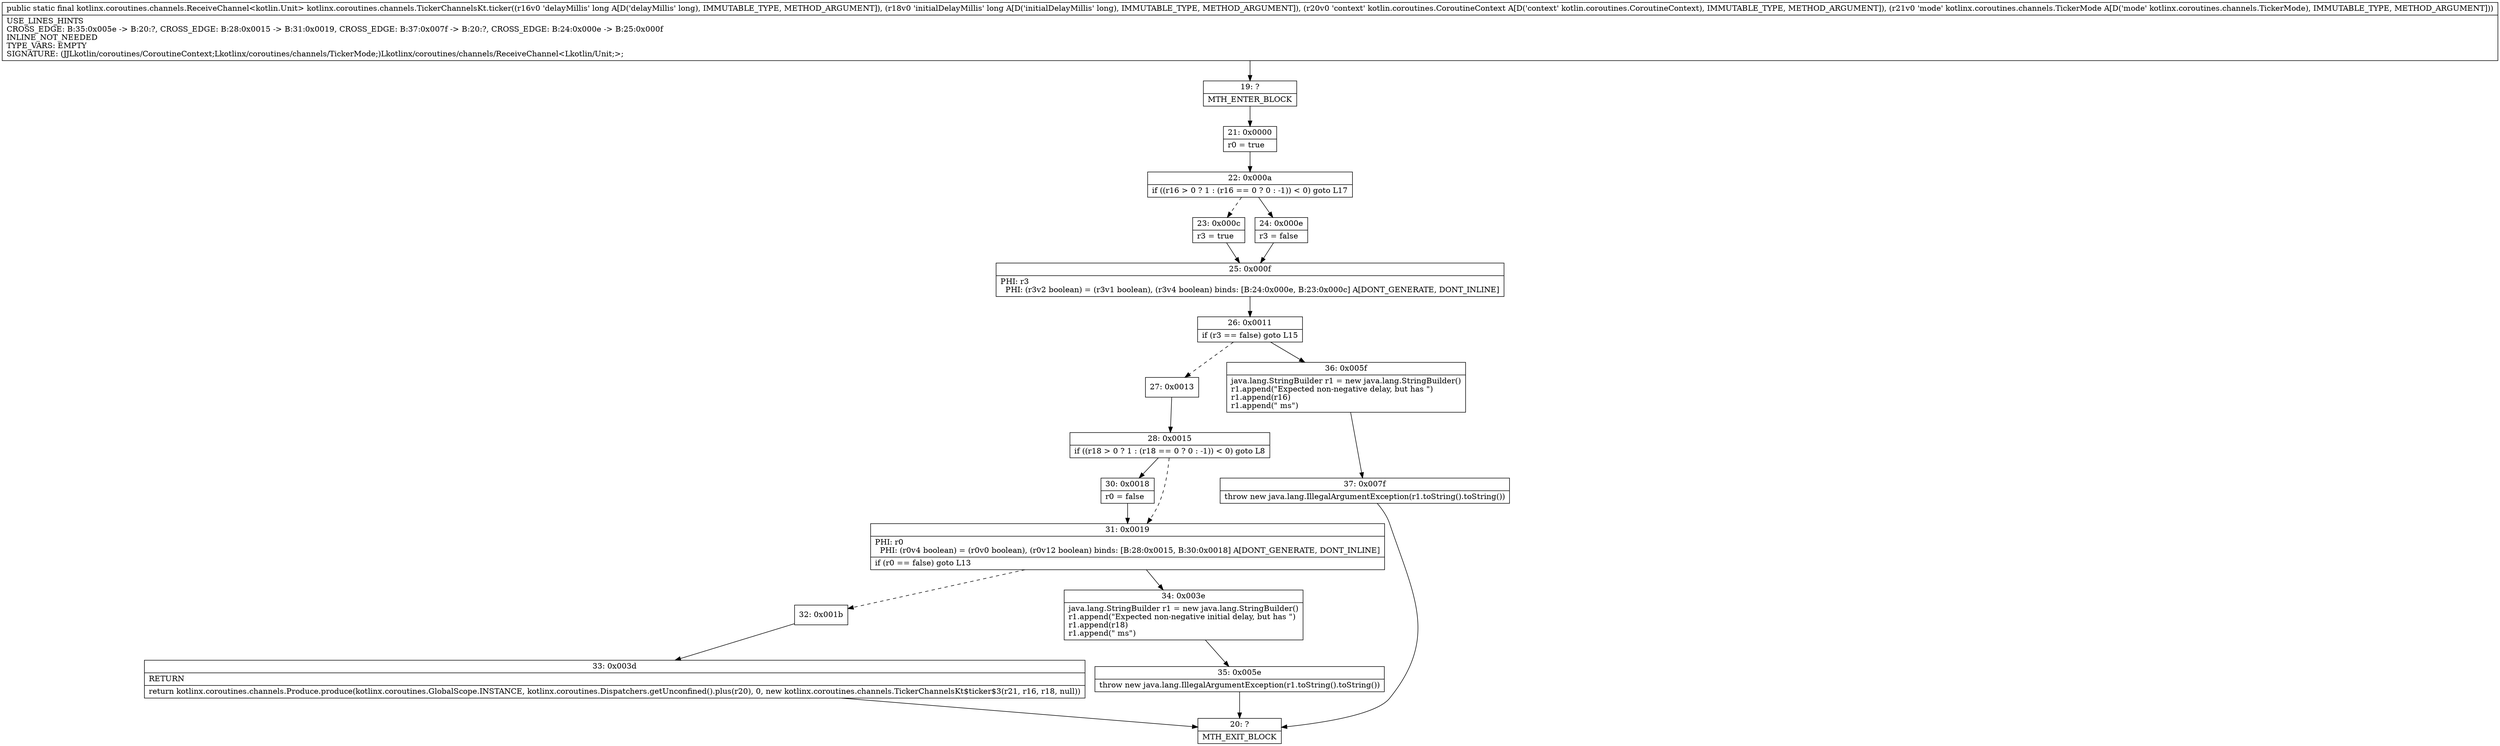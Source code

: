 digraph "CFG forkotlinx.coroutines.channels.TickerChannelsKt.ticker(JJLkotlin\/coroutines\/CoroutineContext;Lkotlinx\/coroutines\/channels\/TickerMode;)Lkotlinx\/coroutines\/channels\/ReceiveChannel;" {
Node_19 [shape=record,label="{19\:\ ?|MTH_ENTER_BLOCK\l}"];
Node_21 [shape=record,label="{21\:\ 0x0000|r0 = true\l}"];
Node_22 [shape=record,label="{22\:\ 0x000a|if ((r16 \> 0 ? 1 : (r16 == 0 ? 0 : \-1)) \< 0) goto L17\l}"];
Node_23 [shape=record,label="{23\:\ 0x000c|r3 = true\l}"];
Node_25 [shape=record,label="{25\:\ 0x000f|PHI: r3 \l  PHI: (r3v2 boolean) = (r3v1 boolean), (r3v4 boolean) binds: [B:24:0x000e, B:23:0x000c] A[DONT_GENERATE, DONT_INLINE]\l}"];
Node_26 [shape=record,label="{26\:\ 0x0011|if (r3 == false) goto L15\l}"];
Node_27 [shape=record,label="{27\:\ 0x0013}"];
Node_28 [shape=record,label="{28\:\ 0x0015|if ((r18 \> 0 ? 1 : (r18 == 0 ? 0 : \-1)) \< 0) goto L8\l}"];
Node_30 [shape=record,label="{30\:\ 0x0018|r0 = false\l}"];
Node_31 [shape=record,label="{31\:\ 0x0019|PHI: r0 \l  PHI: (r0v4 boolean) = (r0v0 boolean), (r0v12 boolean) binds: [B:28:0x0015, B:30:0x0018] A[DONT_GENERATE, DONT_INLINE]\l|if (r0 == false) goto L13\l}"];
Node_32 [shape=record,label="{32\:\ 0x001b}"];
Node_33 [shape=record,label="{33\:\ 0x003d|RETURN\l|return kotlinx.coroutines.channels.Produce.produce(kotlinx.coroutines.GlobalScope.INSTANCE, kotlinx.coroutines.Dispatchers.getUnconfined().plus(r20), 0, new kotlinx.coroutines.channels.TickerChannelsKt$ticker$3(r21, r16, r18, null))\l}"];
Node_20 [shape=record,label="{20\:\ ?|MTH_EXIT_BLOCK\l}"];
Node_34 [shape=record,label="{34\:\ 0x003e|java.lang.StringBuilder r1 = new java.lang.StringBuilder()\lr1.append(\"Expected non\-negative initial delay, but has \")\lr1.append(r18)\lr1.append(\" ms\")\l}"];
Node_35 [shape=record,label="{35\:\ 0x005e|throw new java.lang.IllegalArgumentException(r1.toString().toString())\l}"];
Node_36 [shape=record,label="{36\:\ 0x005f|java.lang.StringBuilder r1 = new java.lang.StringBuilder()\lr1.append(\"Expected non\-negative delay, but has \")\lr1.append(r16)\lr1.append(\" ms\")\l}"];
Node_37 [shape=record,label="{37\:\ 0x007f|throw new java.lang.IllegalArgumentException(r1.toString().toString())\l}"];
Node_24 [shape=record,label="{24\:\ 0x000e|r3 = false\l}"];
MethodNode[shape=record,label="{public static final kotlinx.coroutines.channels.ReceiveChannel\<kotlin.Unit\> kotlinx.coroutines.channels.TickerChannelsKt.ticker((r16v0 'delayMillis' long A[D('delayMillis' long), IMMUTABLE_TYPE, METHOD_ARGUMENT]), (r18v0 'initialDelayMillis' long A[D('initialDelayMillis' long), IMMUTABLE_TYPE, METHOD_ARGUMENT]), (r20v0 'context' kotlin.coroutines.CoroutineContext A[D('context' kotlin.coroutines.CoroutineContext), IMMUTABLE_TYPE, METHOD_ARGUMENT]), (r21v0 'mode' kotlinx.coroutines.channels.TickerMode A[D('mode' kotlinx.coroutines.channels.TickerMode), IMMUTABLE_TYPE, METHOD_ARGUMENT]))  | USE_LINES_HINTS\lCROSS_EDGE: B:35:0x005e \-\> B:20:?, CROSS_EDGE: B:28:0x0015 \-\> B:31:0x0019, CROSS_EDGE: B:37:0x007f \-\> B:20:?, CROSS_EDGE: B:24:0x000e \-\> B:25:0x000f\lINLINE_NOT_NEEDED\lTYPE_VARS: EMPTY\lSIGNATURE: (JJLkotlin\/coroutines\/CoroutineContext;Lkotlinx\/coroutines\/channels\/TickerMode;)Lkotlinx\/coroutines\/channels\/ReceiveChannel\<Lkotlin\/Unit;\>;\l}"];
MethodNode -> Node_19;Node_19 -> Node_21;
Node_21 -> Node_22;
Node_22 -> Node_23[style=dashed];
Node_22 -> Node_24;
Node_23 -> Node_25;
Node_25 -> Node_26;
Node_26 -> Node_27[style=dashed];
Node_26 -> Node_36;
Node_27 -> Node_28;
Node_28 -> Node_30;
Node_28 -> Node_31[style=dashed];
Node_30 -> Node_31;
Node_31 -> Node_32[style=dashed];
Node_31 -> Node_34;
Node_32 -> Node_33;
Node_33 -> Node_20;
Node_34 -> Node_35;
Node_35 -> Node_20;
Node_36 -> Node_37;
Node_37 -> Node_20;
Node_24 -> Node_25;
}

